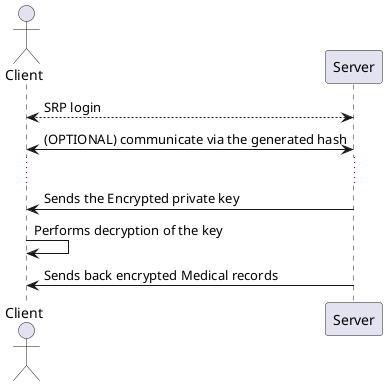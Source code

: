 @startuml
actor Client

Client <--> Server:SRP login
Client <-> Server: (OPTIONAL) communicate via the generated hash
...
Client <- Server: Sends the Encrypted private key
Client -> Client: Performs decryption of the key
Server -> Client: Sends back encrypted Medical records
@enduml
